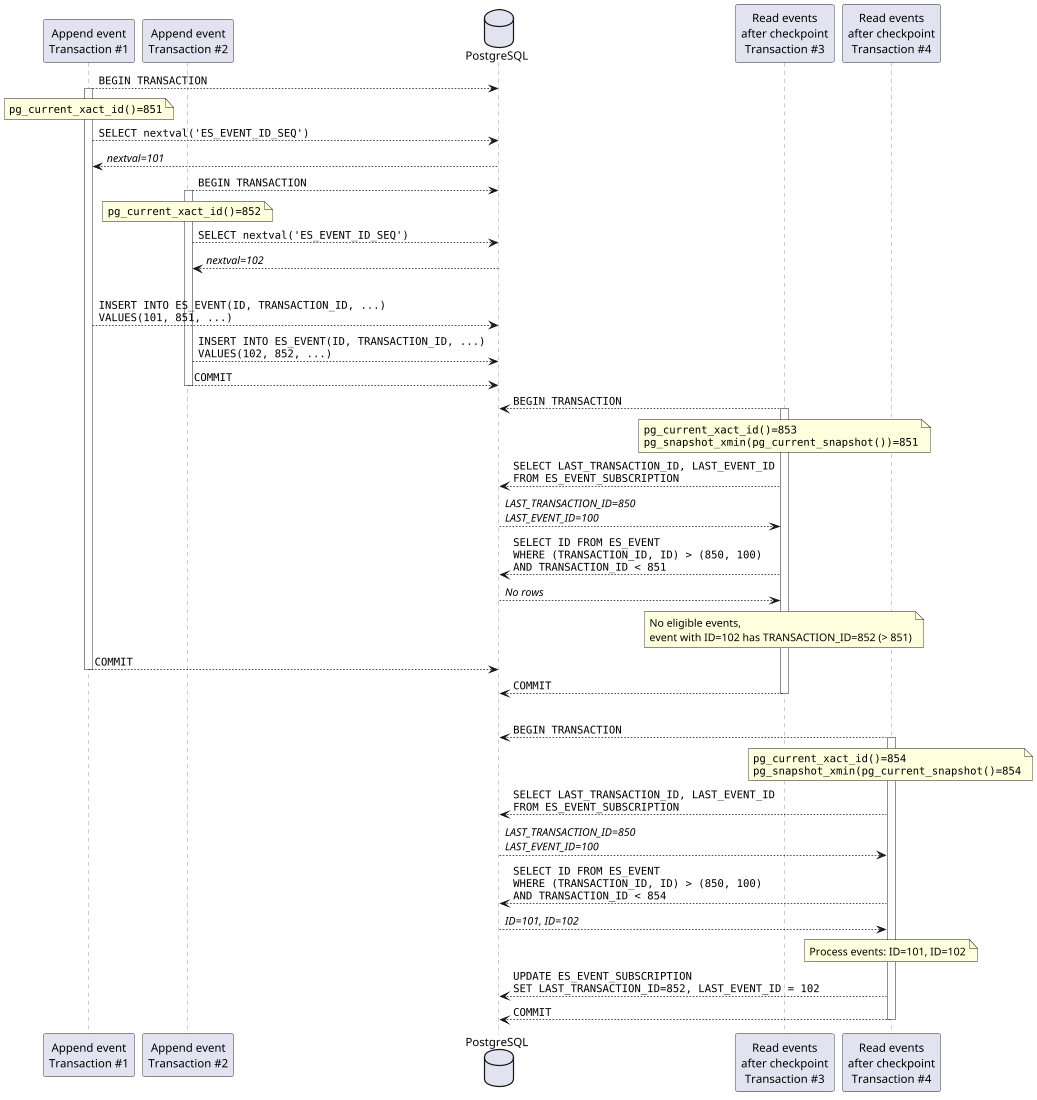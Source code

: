 @startuml

scale max 1024 width
scale max 1100 height

skinparam sequence {
  LifeLineBorderColor Grey
'  LifeLineBackgroundColor LightGrey
}

participant "Append event\nTransaction #1" as tx1
participant "Append event\nTransaction #2" as tx2
database "PostgreSQL" as db
participant "Read events\nafter checkpoint\nTransaction #3" as tx3
participant "Read events\nafter checkpoint\nTransaction #4" as tx4

tx1 --> db: ""BEGIN TRANSACTION""
activate tx1
note over tx1: ""pg_current_xact_id()=851""
tx1 --> db: ""SELECT nextval('ES_EVENT_ID_SEQ')""
db --> tx1: //nextval=101//
tx2 --> db: ""BEGIN TRANSACTION""
activate tx2
note over tx2: ""pg_current_xact_id()=852""
tx2 --> db: ""SELECT nextval('ES_EVENT_ID_SEQ')""
db --> tx2: //nextval=102//
|||
tx1 --> db: ""INSERT INTO ES_EVENT(ID, TRANSACTION_ID, ...)""\n""VALUES(101, 851, ...)""
tx2 --> db: ""INSERT INTO ES_EVENT(ID, TRANSACTION_ID, ...)""\n""VALUES(102, 852, ...)""
tx2 --> db: ""COMMIT""
deactivate tx2
tx3 --> db: ""BEGIN TRANSACTION""
activate tx3
note over tx3: ""pg_current_xact_id()=853""\n""pg_snapshot_xmin(pg_current_snapshot())=851""
tx3 --> db: ""SELECT LAST_TRANSACTION_ID, LAST_EVENT_ID""\n""FROM ES_EVENT_SUBSCRIPTION""
db --> tx3: //LAST_TRANSACTION_ID=850//\n//LAST_EVENT_ID=100//
tx3 --> db: ""SELECT ID FROM ES_EVENT""\n""WHERE (TRANSACTION_ID, ID) > (850, 100)""\n""AND TRANSACTION_ID < 851""
db --> tx3: //No rows//
note over tx3: No eligible events,\nevent with ID=102 has TRANSACTION_ID=852 (> 851)
tx1 --> db: ""COMMIT""
deactivate tx1
tx3 --> db: ""COMMIT""
deactivate tx3
|||
tx4 --> db: ""BEGIN TRANSACTION""
activate tx4
note over tx4: ""pg_current_xact_id()=854""\n""pg_snapshot_xmin(pg_current_snapshot()=854""
tx4 --> db: ""SELECT LAST_TRANSACTION_ID, LAST_EVENT_ID""\n""FROM ES_EVENT_SUBSCRIPTION""
db --> tx4: //LAST_TRANSACTION_ID=850//\n//LAST_EVENT_ID=100//
tx4 --> db: ""SELECT ID FROM ES_EVENT""\n""WHERE (TRANSACTION_ID, ID) > (850, 100)""\n""AND TRANSACTION_ID < 854""
db --> tx4: //ID=101, ID=102//
note over tx4: Process events: ID=101, ID=102
tx4 --> db: ""UPDATE ES_EVENT_SUBSCRIPTION""\n""SET LAST_TRANSACTION_ID=852, LAST_EVENT_ID = 102""
tx4 --> db: ""COMMIT""
deactivate tx4

@enduml
